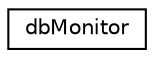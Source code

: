 digraph "Graphical Class Hierarchy"
{
 // INTERACTIVE_SVG=YES
 // LATEX_PDF_SIZE
  edge [fontname="Helvetica",fontsize="10",labelfontname="Helvetica",labelfontsize="10"];
  node [fontname="Helvetica",fontsize="10",shape=record];
  rankdir="LR";
  Node0 [label="dbMonitor",height=0.2,width=0.4,color="black", fillcolor="white", style="filled",URL="$classdbMonitor.html",tooltip=" "];
}
